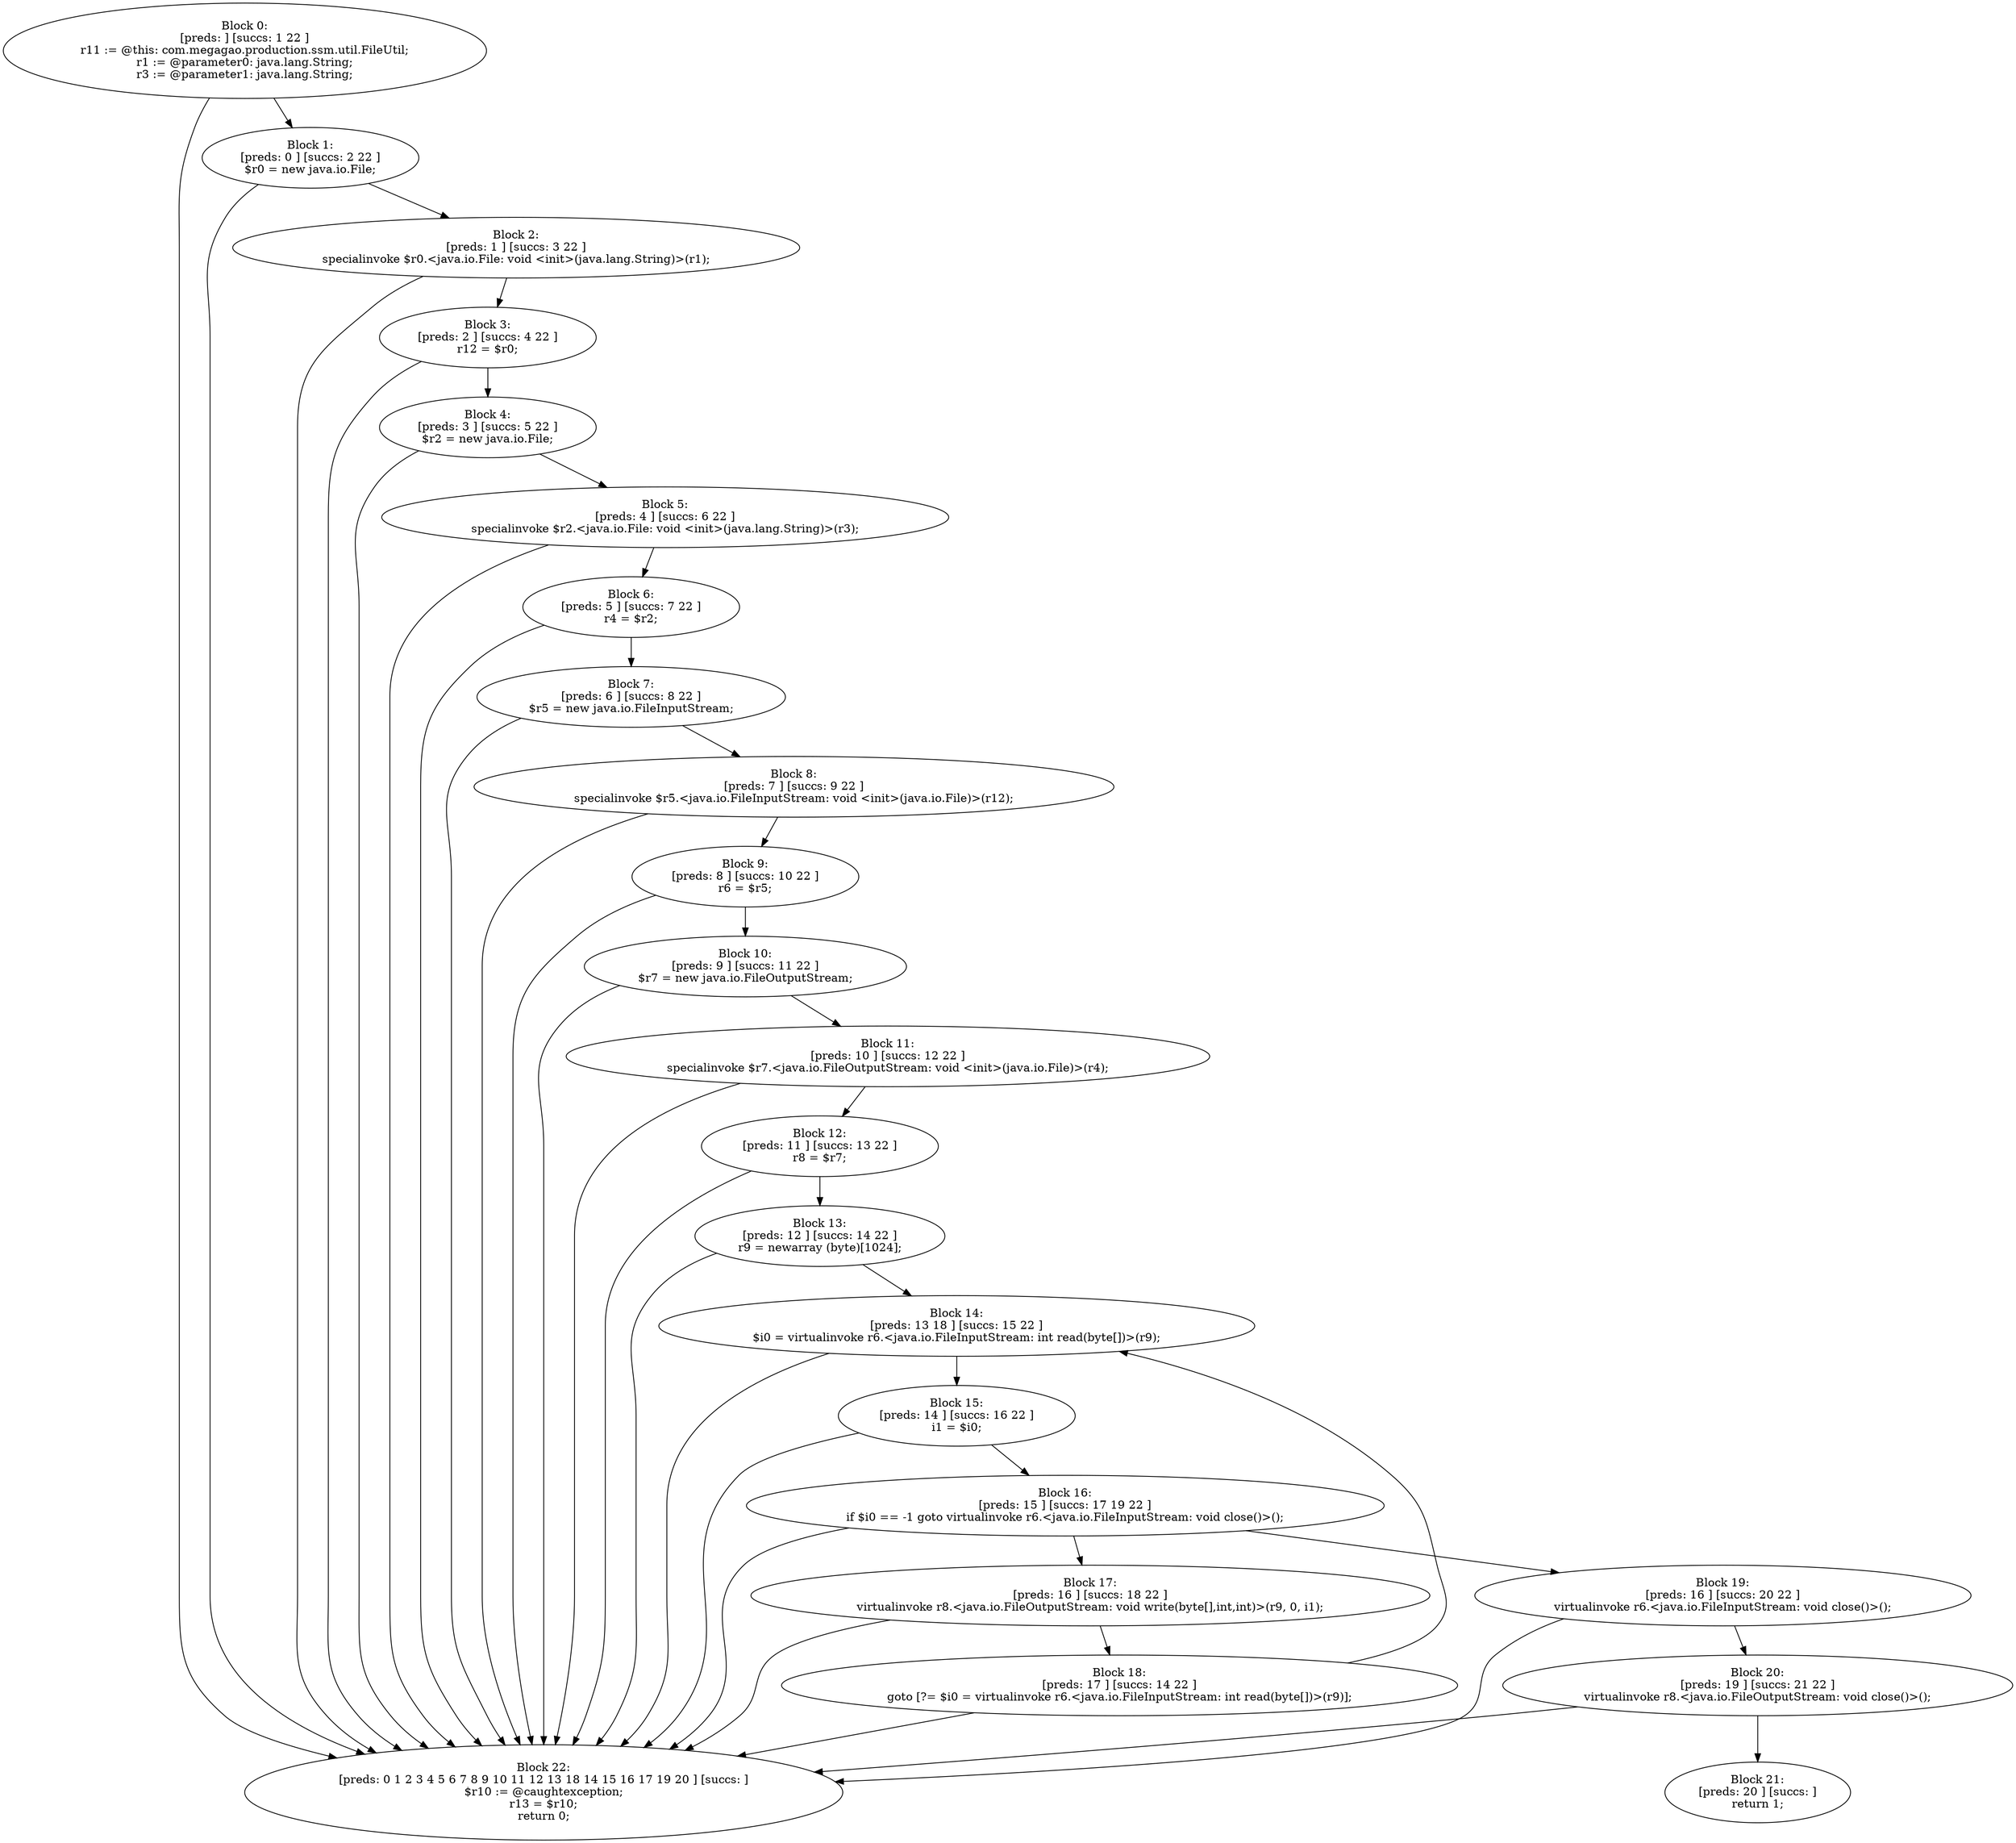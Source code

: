 digraph "unitGraph" {
    "Block 0:
[preds: ] [succs: 1 22 ]
r11 := @this: com.megagao.production.ssm.util.FileUtil;
r1 := @parameter0: java.lang.String;
r3 := @parameter1: java.lang.String;
"
    "Block 1:
[preds: 0 ] [succs: 2 22 ]
$r0 = new java.io.File;
"
    "Block 2:
[preds: 1 ] [succs: 3 22 ]
specialinvoke $r0.<java.io.File: void <init>(java.lang.String)>(r1);
"
    "Block 3:
[preds: 2 ] [succs: 4 22 ]
r12 = $r0;
"
    "Block 4:
[preds: 3 ] [succs: 5 22 ]
$r2 = new java.io.File;
"
    "Block 5:
[preds: 4 ] [succs: 6 22 ]
specialinvoke $r2.<java.io.File: void <init>(java.lang.String)>(r3);
"
    "Block 6:
[preds: 5 ] [succs: 7 22 ]
r4 = $r2;
"
    "Block 7:
[preds: 6 ] [succs: 8 22 ]
$r5 = new java.io.FileInputStream;
"
    "Block 8:
[preds: 7 ] [succs: 9 22 ]
specialinvoke $r5.<java.io.FileInputStream: void <init>(java.io.File)>(r12);
"
    "Block 9:
[preds: 8 ] [succs: 10 22 ]
r6 = $r5;
"
    "Block 10:
[preds: 9 ] [succs: 11 22 ]
$r7 = new java.io.FileOutputStream;
"
    "Block 11:
[preds: 10 ] [succs: 12 22 ]
specialinvoke $r7.<java.io.FileOutputStream: void <init>(java.io.File)>(r4);
"
    "Block 12:
[preds: 11 ] [succs: 13 22 ]
r8 = $r7;
"
    "Block 13:
[preds: 12 ] [succs: 14 22 ]
r9 = newarray (byte)[1024];
"
    "Block 14:
[preds: 13 18 ] [succs: 15 22 ]
$i0 = virtualinvoke r6.<java.io.FileInputStream: int read(byte[])>(r9);
"
    "Block 15:
[preds: 14 ] [succs: 16 22 ]
i1 = $i0;
"
    "Block 16:
[preds: 15 ] [succs: 17 19 22 ]
if $i0 == -1 goto virtualinvoke r6.<java.io.FileInputStream: void close()>();
"
    "Block 17:
[preds: 16 ] [succs: 18 22 ]
virtualinvoke r8.<java.io.FileOutputStream: void write(byte[],int,int)>(r9, 0, i1);
"
    "Block 18:
[preds: 17 ] [succs: 14 22 ]
goto [?= $i0 = virtualinvoke r6.<java.io.FileInputStream: int read(byte[])>(r9)];
"
    "Block 19:
[preds: 16 ] [succs: 20 22 ]
virtualinvoke r6.<java.io.FileInputStream: void close()>();
"
    "Block 20:
[preds: 19 ] [succs: 21 22 ]
virtualinvoke r8.<java.io.FileOutputStream: void close()>();
"
    "Block 21:
[preds: 20 ] [succs: ]
return 1;
"
    "Block 22:
[preds: 0 1 2 3 4 5 6 7 8 9 10 11 12 13 18 14 15 16 17 19 20 ] [succs: ]
$r10 := @caughtexception;
r13 = $r10;
return 0;
"
    "Block 0:
[preds: ] [succs: 1 22 ]
r11 := @this: com.megagao.production.ssm.util.FileUtil;
r1 := @parameter0: java.lang.String;
r3 := @parameter1: java.lang.String;
"->"Block 1:
[preds: 0 ] [succs: 2 22 ]
$r0 = new java.io.File;
";
    "Block 0:
[preds: ] [succs: 1 22 ]
r11 := @this: com.megagao.production.ssm.util.FileUtil;
r1 := @parameter0: java.lang.String;
r3 := @parameter1: java.lang.String;
"->"Block 22:
[preds: 0 1 2 3 4 5 6 7 8 9 10 11 12 13 18 14 15 16 17 19 20 ] [succs: ]
$r10 := @caughtexception;
r13 = $r10;
return 0;
";
    "Block 1:
[preds: 0 ] [succs: 2 22 ]
$r0 = new java.io.File;
"->"Block 2:
[preds: 1 ] [succs: 3 22 ]
specialinvoke $r0.<java.io.File: void <init>(java.lang.String)>(r1);
";
    "Block 1:
[preds: 0 ] [succs: 2 22 ]
$r0 = new java.io.File;
"->"Block 22:
[preds: 0 1 2 3 4 5 6 7 8 9 10 11 12 13 18 14 15 16 17 19 20 ] [succs: ]
$r10 := @caughtexception;
r13 = $r10;
return 0;
";
    "Block 2:
[preds: 1 ] [succs: 3 22 ]
specialinvoke $r0.<java.io.File: void <init>(java.lang.String)>(r1);
"->"Block 3:
[preds: 2 ] [succs: 4 22 ]
r12 = $r0;
";
    "Block 2:
[preds: 1 ] [succs: 3 22 ]
specialinvoke $r0.<java.io.File: void <init>(java.lang.String)>(r1);
"->"Block 22:
[preds: 0 1 2 3 4 5 6 7 8 9 10 11 12 13 18 14 15 16 17 19 20 ] [succs: ]
$r10 := @caughtexception;
r13 = $r10;
return 0;
";
    "Block 3:
[preds: 2 ] [succs: 4 22 ]
r12 = $r0;
"->"Block 4:
[preds: 3 ] [succs: 5 22 ]
$r2 = new java.io.File;
";
    "Block 3:
[preds: 2 ] [succs: 4 22 ]
r12 = $r0;
"->"Block 22:
[preds: 0 1 2 3 4 5 6 7 8 9 10 11 12 13 18 14 15 16 17 19 20 ] [succs: ]
$r10 := @caughtexception;
r13 = $r10;
return 0;
";
    "Block 4:
[preds: 3 ] [succs: 5 22 ]
$r2 = new java.io.File;
"->"Block 5:
[preds: 4 ] [succs: 6 22 ]
specialinvoke $r2.<java.io.File: void <init>(java.lang.String)>(r3);
";
    "Block 4:
[preds: 3 ] [succs: 5 22 ]
$r2 = new java.io.File;
"->"Block 22:
[preds: 0 1 2 3 4 5 6 7 8 9 10 11 12 13 18 14 15 16 17 19 20 ] [succs: ]
$r10 := @caughtexception;
r13 = $r10;
return 0;
";
    "Block 5:
[preds: 4 ] [succs: 6 22 ]
specialinvoke $r2.<java.io.File: void <init>(java.lang.String)>(r3);
"->"Block 6:
[preds: 5 ] [succs: 7 22 ]
r4 = $r2;
";
    "Block 5:
[preds: 4 ] [succs: 6 22 ]
specialinvoke $r2.<java.io.File: void <init>(java.lang.String)>(r3);
"->"Block 22:
[preds: 0 1 2 3 4 5 6 7 8 9 10 11 12 13 18 14 15 16 17 19 20 ] [succs: ]
$r10 := @caughtexception;
r13 = $r10;
return 0;
";
    "Block 6:
[preds: 5 ] [succs: 7 22 ]
r4 = $r2;
"->"Block 7:
[preds: 6 ] [succs: 8 22 ]
$r5 = new java.io.FileInputStream;
";
    "Block 6:
[preds: 5 ] [succs: 7 22 ]
r4 = $r2;
"->"Block 22:
[preds: 0 1 2 3 4 5 6 7 8 9 10 11 12 13 18 14 15 16 17 19 20 ] [succs: ]
$r10 := @caughtexception;
r13 = $r10;
return 0;
";
    "Block 7:
[preds: 6 ] [succs: 8 22 ]
$r5 = new java.io.FileInputStream;
"->"Block 8:
[preds: 7 ] [succs: 9 22 ]
specialinvoke $r5.<java.io.FileInputStream: void <init>(java.io.File)>(r12);
";
    "Block 7:
[preds: 6 ] [succs: 8 22 ]
$r5 = new java.io.FileInputStream;
"->"Block 22:
[preds: 0 1 2 3 4 5 6 7 8 9 10 11 12 13 18 14 15 16 17 19 20 ] [succs: ]
$r10 := @caughtexception;
r13 = $r10;
return 0;
";
    "Block 8:
[preds: 7 ] [succs: 9 22 ]
specialinvoke $r5.<java.io.FileInputStream: void <init>(java.io.File)>(r12);
"->"Block 9:
[preds: 8 ] [succs: 10 22 ]
r6 = $r5;
";
    "Block 8:
[preds: 7 ] [succs: 9 22 ]
specialinvoke $r5.<java.io.FileInputStream: void <init>(java.io.File)>(r12);
"->"Block 22:
[preds: 0 1 2 3 4 5 6 7 8 9 10 11 12 13 18 14 15 16 17 19 20 ] [succs: ]
$r10 := @caughtexception;
r13 = $r10;
return 0;
";
    "Block 9:
[preds: 8 ] [succs: 10 22 ]
r6 = $r5;
"->"Block 10:
[preds: 9 ] [succs: 11 22 ]
$r7 = new java.io.FileOutputStream;
";
    "Block 9:
[preds: 8 ] [succs: 10 22 ]
r6 = $r5;
"->"Block 22:
[preds: 0 1 2 3 4 5 6 7 8 9 10 11 12 13 18 14 15 16 17 19 20 ] [succs: ]
$r10 := @caughtexception;
r13 = $r10;
return 0;
";
    "Block 10:
[preds: 9 ] [succs: 11 22 ]
$r7 = new java.io.FileOutputStream;
"->"Block 11:
[preds: 10 ] [succs: 12 22 ]
specialinvoke $r7.<java.io.FileOutputStream: void <init>(java.io.File)>(r4);
";
    "Block 10:
[preds: 9 ] [succs: 11 22 ]
$r7 = new java.io.FileOutputStream;
"->"Block 22:
[preds: 0 1 2 3 4 5 6 7 8 9 10 11 12 13 18 14 15 16 17 19 20 ] [succs: ]
$r10 := @caughtexception;
r13 = $r10;
return 0;
";
    "Block 11:
[preds: 10 ] [succs: 12 22 ]
specialinvoke $r7.<java.io.FileOutputStream: void <init>(java.io.File)>(r4);
"->"Block 12:
[preds: 11 ] [succs: 13 22 ]
r8 = $r7;
";
    "Block 11:
[preds: 10 ] [succs: 12 22 ]
specialinvoke $r7.<java.io.FileOutputStream: void <init>(java.io.File)>(r4);
"->"Block 22:
[preds: 0 1 2 3 4 5 6 7 8 9 10 11 12 13 18 14 15 16 17 19 20 ] [succs: ]
$r10 := @caughtexception;
r13 = $r10;
return 0;
";
    "Block 12:
[preds: 11 ] [succs: 13 22 ]
r8 = $r7;
"->"Block 13:
[preds: 12 ] [succs: 14 22 ]
r9 = newarray (byte)[1024];
";
    "Block 12:
[preds: 11 ] [succs: 13 22 ]
r8 = $r7;
"->"Block 22:
[preds: 0 1 2 3 4 5 6 7 8 9 10 11 12 13 18 14 15 16 17 19 20 ] [succs: ]
$r10 := @caughtexception;
r13 = $r10;
return 0;
";
    "Block 13:
[preds: 12 ] [succs: 14 22 ]
r9 = newarray (byte)[1024];
"->"Block 14:
[preds: 13 18 ] [succs: 15 22 ]
$i0 = virtualinvoke r6.<java.io.FileInputStream: int read(byte[])>(r9);
";
    "Block 13:
[preds: 12 ] [succs: 14 22 ]
r9 = newarray (byte)[1024];
"->"Block 22:
[preds: 0 1 2 3 4 5 6 7 8 9 10 11 12 13 18 14 15 16 17 19 20 ] [succs: ]
$r10 := @caughtexception;
r13 = $r10;
return 0;
";
    "Block 14:
[preds: 13 18 ] [succs: 15 22 ]
$i0 = virtualinvoke r6.<java.io.FileInputStream: int read(byte[])>(r9);
"->"Block 15:
[preds: 14 ] [succs: 16 22 ]
i1 = $i0;
";
    "Block 14:
[preds: 13 18 ] [succs: 15 22 ]
$i0 = virtualinvoke r6.<java.io.FileInputStream: int read(byte[])>(r9);
"->"Block 22:
[preds: 0 1 2 3 4 5 6 7 8 9 10 11 12 13 18 14 15 16 17 19 20 ] [succs: ]
$r10 := @caughtexception;
r13 = $r10;
return 0;
";
    "Block 15:
[preds: 14 ] [succs: 16 22 ]
i1 = $i0;
"->"Block 16:
[preds: 15 ] [succs: 17 19 22 ]
if $i0 == -1 goto virtualinvoke r6.<java.io.FileInputStream: void close()>();
";
    "Block 15:
[preds: 14 ] [succs: 16 22 ]
i1 = $i0;
"->"Block 22:
[preds: 0 1 2 3 4 5 6 7 8 9 10 11 12 13 18 14 15 16 17 19 20 ] [succs: ]
$r10 := @caughtexception;
r13 = $r10;
return 0;
";
    "Block 16:
[preds: 15 ] [succs: 17 19 22 ]
if $i0 == -1 goto virtualinvoke r6.<java.io.FileInputStream: void close()>();
"->"Block 17:
[preds: 16 ] [succs: 18 22 ]
virtualinvoke r8.<java.io.FileOutputStream: void write(byte[],int,int)>(r9, 0, i1);
";
    "Block 16:
[preds: 15 ] [succs: 17 19 22 ]
if $i0 == -1 goto virtualinvoke r6.<java.io.FileInputStream: void close()>();
"->"Block 19:
[preds: 16 ] [succs: 20 22 ]
virtualinvoke r6.<java.io.FileInputStream: void close()>();
";
    "Block 16:
[preds: 15 ] [succs: 17 19 22 ]
if $i0 == -1 goto virtualinvoke r6.<java.io.FileInputStream: void close()>();
"->"Block 22:
[preds: 0 1 2 3 4 5 6 7 8 9 10 11 12 13 18 14 15 16 17 19 20 ] [succs: ]
$r10 := @caughtexception;
r13 = $r10;
return 0;
";
    "Block 17:
[preds: 16 ] [succs: 18 22 ]
virtualinvoke r8.<java.io.FileOutputStream: void write(byte[],int,int)>(r9, 0, i1);
"->"Block 18:
[preds: 17 ] [succs: 14 22 ]
goto [?= $i0 = virtualinvoke r6.<java.io.FileInputStream: int read(byte[])>(r9)];
";
    "Block 17:
[preds: 16 ] [succs: 18 22 ]
virtualinvoke r8.<java.io.FileOutputStream: void write(byte[],int,int)>(r9, 0, i1);
"->"Block 22:
[preds: 0 1 2 3 4 5 6 7 8 9 10 11 12 13 18 14 15 16 17 19 20 ] [succs: ]
$r10 := @caughtexception;
r13 = $r10;
return 0;
";
    "Block 18:
[preds: 17 ] [succs: 14 22 ]
goto [?= $i0 = virtualinvoke r6.<java.io.FileInputStream: int read(byte[])>(r9)];
"->"Block 14:
[preds: 13 18 ] [succs: 15 22 ]
$i0 = virtualinvoke r6.<java.io.FileInputStream: int read(byte[])>(r9);
";
    "Block 18:
[preds: 17 ] [succs: 14 22 ]
goto [?= $i0 = virtualinvoke r6.<java.io.FileInputStream: int read(byte[])>(r9)];
"->"Block 22:
[preds: 0 1 2 3 4 5 6 7 8 9 10 11 12 13 18 14 15 16 17 19 20 ] [succs: ]
$r10 := @caughtexception;
r13 = $r10;
return 0;
";
    "Block 19:
[preds: 16 ] [succs: 20 22 ]
virtualinvoke r6.<java.io.FileInputStream: void close()>();
"->"Block 20:
[preds: 19 ] [succs: 21 22 ]
virtualinvoke r8.<java.io.FileOutputStream: void close()>();
";
    "Block 19:
[preds: 16 ] [succs: 20 22 ]
virtualinvoke r6.<java.io.FileInputStream: void close()>();
"->"Block 22:
[preds: 0 1 2 3 4 5 6 7 8 9 10 11 12 13 18 14 15 16 17 19 20 ] [succs: ]
$r10 := @caughtexception;
r13 = $r10;
return 0;
";
    "Block 20:
[preds: 19 ] [succs: 21 22 ]
virtualinvoke r8.<java.io.FileOutputStream: void close()>();
"->"Block 21:
[preds: 20 ] [succs: ]
return 1;
";
    "Block 20:
[preds: 19 ] [succs: 21 22 ]
virtualinvoke r8.<java.io.FileOutputStream: void close()>();
"->"Block 22:
[preds: 0 1 2 3 4 5 6 7 8 9 10 11 12 13 18 14 15 16 17 19 20 ] [succs: ]
$r10 := @caughtexception;
r13 = $r10;
return 0;
";
}
